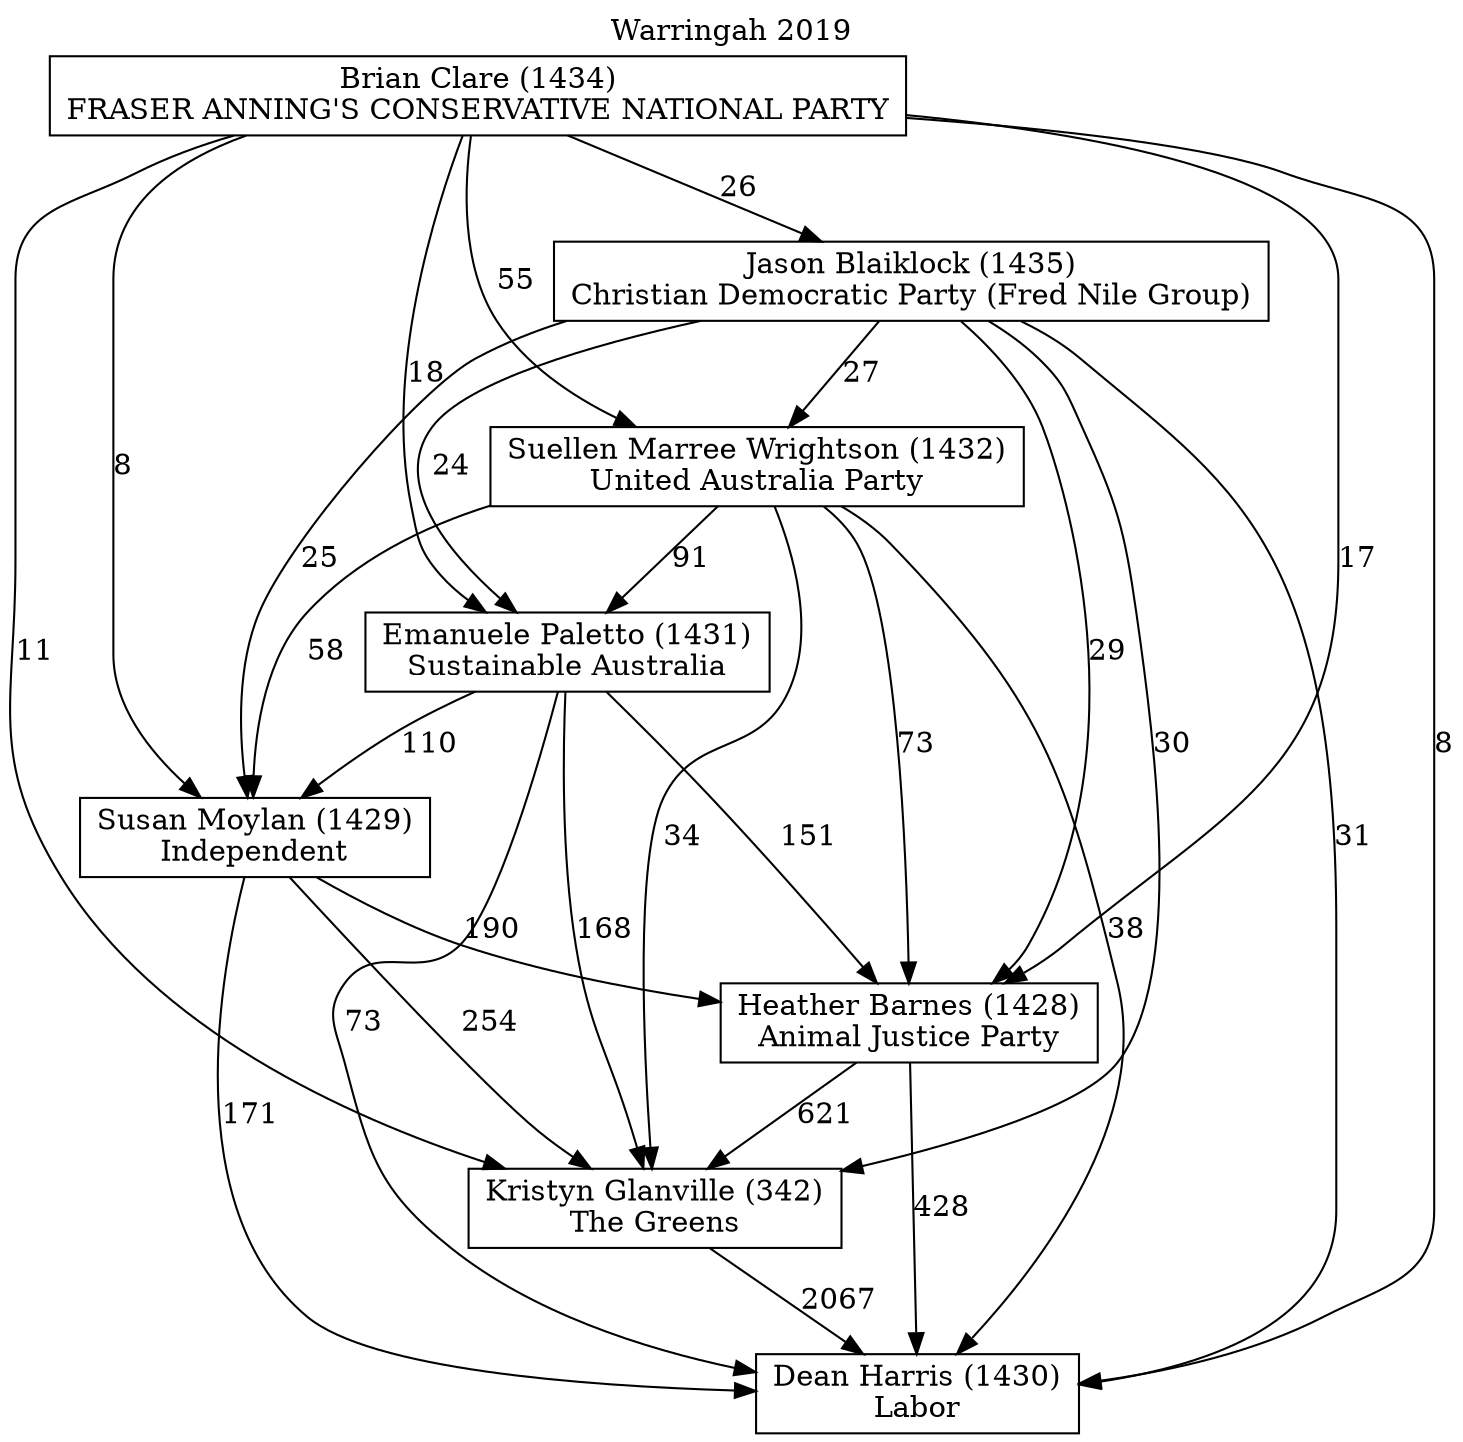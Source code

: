 // House preference flow
digraph "Dean Harris (1430)_Warringah_2019" {
	graph [label="Warringah 2019" labelloc=t mclimit=10]
	node [shape=box]
	"Dean Harris (1430)" [label="Dean Harris (1430)
Labor"]
	"Kristyn Glanville (342)" [label="Kristyn Glanville (342)
The Greens"]
	"Heather Barnes (1428)" [label="Heather Barnes (1428)
Animal Justice Party"]
	"Susan Moylan (1429)" [label="Susan Moylan (1429)
Independent"]
	"Emanuele Paletto (1431)" [label="Emanuele Paletto (1431)
Sustainable Australia"]
	"Suellen Marree Wrightson (1432)" [label="Suellen Marree Wrightson (1432)
United Australia Party"]
	"Jason Blaiklock (1435)" [label="Jason Blaiklock (1435)
Christian Democratic Party (Fred Nile Group)"]
	"Brian Clare (1434)" [label="Brian Clare (1434)
FRASER ANNING'S CONSERVATIVE NATIONAL PARTY"]
	"Kristyn Glanville (342)" -> "Dean Harris (1430)" [label=2067]
	"Heather Barnes (1428)" -> "Kristyn Glanville (342)" [label=621]
	"Susan Moylan (1429)" -> "Heather Barnes (1428)" [label=190]
	"Emanuele Paletto (1431)" -> "Susan Moylan (1429)" [label=110]
	"Suellen Marree Wrightson (1432)" -> "Emanuele Paletto (1431)" [label=91]
	"Jason Blaiklock (1435)" -> "Suellen Marree Wrightson (1432)" [label=27]
	"Brian Clare (1434)" -> "Jason Blaiklock (1435)" [label=26]
	"Heather Barnes (1428)" -> "Dean Harris (1430)" [label=428]
	"Susan Moylan (1429)" -> "Dean Harris (1430)" [label=171]
	"Emanuele Paletto (1431)" -> "Dean Harris (1430)" [label=73]
	"Suellen Marree Wrightson (1432)" -> "Dean Harris (1430)" [label=38]
	"Jason Blaiklock (1435)" -> "Dean Harris (1430)" [label=31]
	"Brian Clare (1434)" -> "Dean Harris (1430)" [label=8]
	"Brian Clare (1434)" -> "Suellen Marree Wrightson (1432)" [label=55]
	"Jason Blaiklock (1435)" -> "Emanuele Paletto (1431)" [label=24]
	"Brian Clare (1434)" -> "Emanuele Paletto (1431)" [label=18]
	"Suellen Marree Wrightson (1432)" -> "Susan Moylan (1429)" [label=58]
	"Jason Blaiklock (1435)" -> "Susan Moylan (1429)" [label=25]
	"Brian Clare (1434)" -> "Susan Moylan (1429)" [label=8]
	"Emanuele Paletto (1431)" -> "Heather Barnes (1428)" [label=151]
	"Suellen Marree Wrightson (1432)" -> "Heather Barnes (1428)" [label=73]
	"Jason Blaiklock (1435)" -> "Heather Barnes (1428)" [label=29]
	"Brian Clare (1434)" -> "Heather Barnes (1428)" [label=17]
	"Susan Moylan (1429)" -> "Kristyn Glanville (342)" [label=254]
	"Emanuele Paletto (1431)" -> "Kristyn Glanville (342)" [label=168]
	"Suellen Marree Wrightson (1432)" -> "Kristyn Glanville (342)" [label=34]
	"Jason Blaiklock (1435)" -> "Kristyn Glanville (342)" [label=30]
	"Brian Clare (1434)" -> "Kristyn Glanville (342)" [label=11]
}
